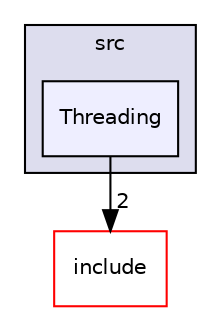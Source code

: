 digraph "/workplace/avs-device-sdk/AVSCommon/Utils/src/Threading" {
  compound=true
  node [ fontsize="10", fontname="Helvetica"];
  edge [ labelfontsize="10", labelfontname="Helvetica"];
  subgraph clusterdir_93a54634d0ab52618b36b15672961616 {
    graph [ bgcolor="#ddddee", pencolor="black", label="src" fontname="Helvetica", fontsize="10", URL="dir_93a54634d0ab52618b36b15672961616.html"]
  dir_c1bd6864fbaf2b322f14382e80502369 [shape=box, label="Threading", style="filled", fillcolor="#eeeeff", pencolor="black", URL="dir_c1bd6864fbaf2b322f14382e80502369.html"];
  }
  dir_957fc395b73dfe8b64ee3f74464f588a [shape=box label="include" fillcolor="white" style="filled" color="red" URL="dir_957fc395b73dfe8b64ee3f74464f588a.html"];
  dir_c1bd6864fbaf2b322f14382e80502369->dir_957fc395b73dfe8b64ee3f74464f588a [headlabel="2", labeldistance=1.5 headhref="dir_000220_000176.html"];
}
